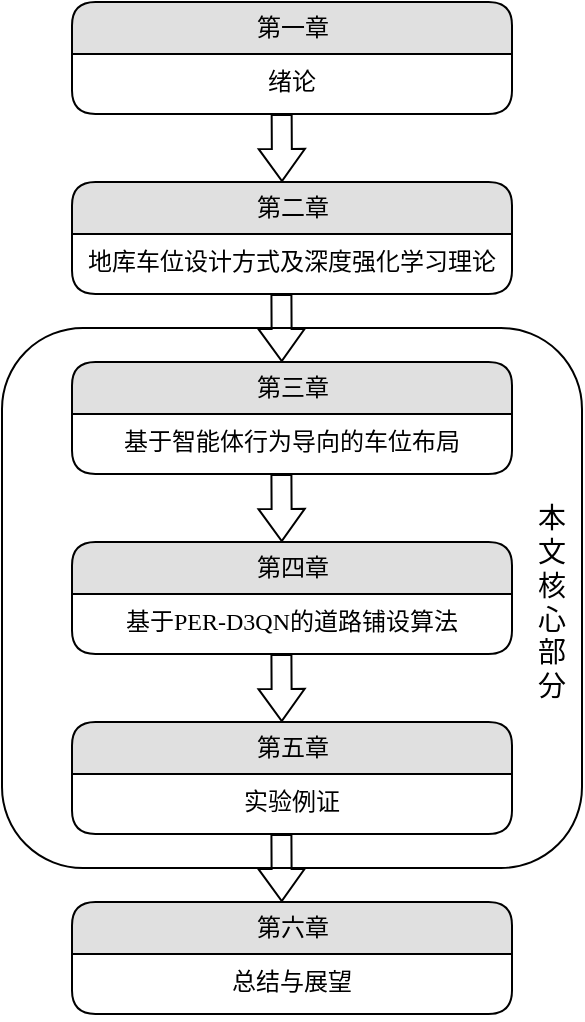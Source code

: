 <mxfile version="21.4.0" type="device">
  <diagram name="Page-1" id="52a04d89-c75d-2922-d76d-85b35f80e030">
    <mxGraphModel dx="781" dy="527" grid="1" gridSize="10" guides="1" tooltips="1" connect="1" arrows="1" fold="1" page="1" pageScale="1" pageWidth="1100" pageHeight="850" background="none" math="0" shadow="0">
      <root>
        <mxCell id="0" />
        <mxCell id="1" parent="0" />
        <mxCell id="1fdf3b25b50cf41e-1" value="第一章" style="swimlane;html=1;fontStyle=0;childLayout=stackLayout;horizontal=1;startSize=26;fillColor=#e0e0e0;horizontalStack=0;resizeParent=1;resizeLast=0;collapsible=1;marginBottom=0;swimlaneFillColor=#ffffff;align=center;rounded=1;shadow=0;comic=0;labelBackgroundColor=none;strokeWidth=1;fontFamily=宋体;fontSize=12" parent="1" vertex="1">
          <mxGeometry x="395" y="50" width="220" height="56" as="geometry" />
        </mxCell>
        <mxCell id="1fdf3b25b50cf41e-2" value="绪论" style="text;html=1;strokeColor=none;fillColor=none;spacingLeft=4;spacingRight=4;whiteSpace=wrap;overflow=hidden;rotatable=0;points=[[0,0.5],[1,0.5]];portConstraint=eastwest;align=center;fontFamily=宋体;" parent="1fdf3b25b50cf41e-1" vertex="1">
          <mxGeometry y="26" width="220" height="30" as="geometry" />
        </mxCell>
        <mxCell id="6bFNg9o8jFOGxVV2emvv-13" value="" style="rounded=1;whiteSpace=wrap;html=1;fontFamily=宋体;" parent="1" vertex="1">
          <mxGeometry x="360" y="213" width="290" height="270" as="geometry" />
        </mxCell>
        <mxCell id="1fdf3b25b50cf41e-7" value="第二章" style="swimlane;html=1;fontStyle=0;childLayout=stackLayout;horizontal=1;startSize=26;fillColor=#e0e0e0;horizontalStack=0;resizeParent=1;resizeLast=0;collapsible=1;marginBottom=0;swimlaneFillColor=#ffffff;align=center;rounded=1;shadow=0;comic=0;labelBackgroundColor=none;strokeWidth=1;fontFamily=宋体;fontSize=12" parent="1" vertex="1">
          <mxGeometry x="395" y="140" width="220" height="56" as="geometry" />
        </mxCell>
        <mxCell id="1fdf3b25b50cf41e-8" value="地库车位设计方式及深度强化学习理论" style="text;html=1;strokeColor=none;fillColor=none;spacingLeft=4;spacingRight=4;whiteSpace=wrap;overflow=hidden;rotatable=0;points=[[0,0.5],[1,0.5]];portConstraint=eastwest;align=center;fontFamily=宋体;" parent="1fdf3b25b50cf41e-7" vertex="1">
          <mxGeometry y="26" width="220" height="30" as="geometry" />
        </mxCell>
        <mxCell id="1fdf3b25b50cf41e-17" value="第五章" style="swimlane;html=1;fontStyle=0;childLayout=stackLayout;horizontal=1;startSize=26;fillColor=#e0e0e0;horizontalStack=0;resizeParent=1;resizeLast=0;collapsible=1;marginBottom=0;swimlaneFillColor=#ffffff;align=center;rounded=1;shadow=0;comic=0;labelBackgroundColor=none;strokeWidth=1;fontFamily=宋体;fontSize=12" parent="1" vertex="1">
          <mxGeometry x="395" y="410" width="220" height="56" as="geometry" />
        </mxCell>
        <mxCell id="1fdf3b25b50cf41e-18" value="实验例证" style="text;html=1;strokeColor=none;fillColor=none;spacingLeft=4;spacingRight=4;whiteSpace=wrap;overflow=hidden;rotatable=0;points=[[0,0.5],[1,0.5]];portConstraint=eastwest;align=center;fontFamily=宋体;" parent="1fdf3b25b50cf41e-17" vertex="1">
          <mxGeometry y="26" width="220" height="30" as="geometry" />
        </mxCell>
        <mxCell id="1fdf3b25b50cf41e-19" value="第四章" style="swimlane;html=1;fontStyle=0;childLayout=stackLayout;horizontal=1;startSize=26;fillColor=#e0e0e0;horizontalStack=0;resizeParent=1;resizeLast=0;collapsible=1;marginBottom=0;swimlaneFillColor=#ffffff;align=center;rounded=1;shadow=0;comic=0;labelBackgroundColor=none;strokeWidth=1;fontFamily=宋体;fontSize=12" parent="1" vertex="1">
          <mxGeometry x="395" y="320" width="220" height="56" as="geometry" />
        </mxCell>
        <mxCell id="1fdf3b25b50cf41e-20" value="基于PER-D3QN的道路铺设算法" style="text;html=1;strokeColor=none;fillColor=none;spacingLeft=4;spacingRight=4;whiteSpace=wrap;overflow=hidden;rotatable=0;points=[[0,0.5],[1,0.5]];portConstraint=eastwest;align=center;fontFamily=宋体;" parent="1fdf3b25b50cf41e-19" vertex="1">
          <mxGeometry y="26" width="220" height="30" as="geometry" />
        </mxCell>
        <mxCell id="1fdf3b25b50cf41e-21" value="第三章" style="swimlane;html=1;fontStyle=0;childLayout=stackLayout;horizontal=1;startSize=26;fillColor=#e0e0e0;horizontalStack=0;resizeParent=1;resizeLast=0;collapsible=1;marginBottom=0;swimlaneFillColor=#ffffff;align=center;rounded=1;shadow=0;comic=0;labelBackgroundColor=none;strokeWidth=1;fontFamily=宋体;fontSize=12" parent="1" vertex="1">
          <mxGeometry x="395" y="230" width="220" height="56" as="geometry" />
        </mxCell>
        <mxCell id="1fdf3b25b50cf41e-22" value="基于智能体行为导向的车位布局" style="text;html=1;strokeColor=none;fillColor=none;spacingLeft=4;spacingRight=4;whiteSpace=wrap;overflow=hidden;rotatable=0;points=[[0,0.5],[1,0.5]];portConstraint=eastwest;align=center;fontFamily=宋体;" parent="1fdf3b25b50cf41e-21" vertex="1">
          <mxGeometry y="26" width="220" height="30" as="geometry" />
        </mxCell>
        <mxCell id="6bFNg9o8jFOGxVV2emvv-11" value="" style="shape=flexArrow;endArrow=classic;html=1;rounded=0;endWidth=12.093;endSize=5;fontFamily=宋体;" parent="1" edge="1">
          <mxGeometry width="50" height="50" relative="1" as="geometry">
            <mxPoint x="499.83" y="106" as="sourcePoint" />
            <mxPoint x="500" y="140" as="targetPoint" />
          </mxGeometry>
        </mxCell>
        <mxCell id="6bFNg9o8jFOGxVV2emvv-14" value="" style="shape=flexArrow;endArrow=classic;html=1;rounded=0;endWidth=12.093;endSize=5;fontFamily=宋体;" parent="1" edge="1">
          <mxGeometry width="50" height="50" relative="1" as="geometry">
            <mxPoint x="499.71" y="196" as="sourcePoint" />
            <mxPoint x="499.88" y="230" as="targetPoint" />
          </mxGeometry>
        </mxCell>
        <mxCell id="6bFNg9o8jFOGxVV2emvv-15" value="" style="shape=flexArrow;endArrow=classic;html=1;rounded=0;endWidth=12.093;endSize=5;fontFamily=宋体;" parent="1" edge="1">
          <mxGeometry width="50" height="50" relative="1" as="geometry">
            <mxPoint x="499.71" y="286" as="sourcePoint" />
            <mxPoint x="499.88" y="320" as="targetPoint" />
          </mxGeometry>
        </mxCell>
        <mxCell id="6bFNg9o8jFOGxVV2emvv-17" value="" style="shape=flexArrow;endArrow=classic;html=1;rounded=0;endWidth=12.093;endSize=5;fontFamily=宋体;" parent="1" edge="1">
          <mxGeometry width="50" height="50" relative="1" as="geometry">
            <mxPoint x="499.71" y="376" as="sourcePoint" />
            <mxPoint x="499.88" y="410" as="targetPoint" />
          </mxGeometry>
        </mxCell>
        <mxCell id="6bFNg9o8jFOGxVV2emvv-21" value="第六章" style="swimlane;html=1;fontStyle=0;childLayout=stackLayout;horizontal=1;startSize=26;fillColor=#e0e0e0;horizontalStack=0;resizeParent=1;resizeLast=0;collapsible=1;marginBottom=0;swimlaneFillColor=#ffffff;align=center;rounded=1;shadow=0;comic=0;labelBackgroundColor=none;strokeWidth=1;fontFamily=宋体;fontSize=12" parent="1" vertex="1">
          <mxGeometry x="395" y="500" width="220" height="56" as="geometry" />
        </mxCell>
        <mxCell id="6bFNg9o8jFOGxVV2emvv-22" value="总结与展望" style="text;html=1;strokeColor=none;fillColor=none;spacingLeft=4;spacingRight=4;whiteSpace=wrap;overflow=hidden;rotatable=0;points=[[0,0.5],[1,0.5]];portConstraint=eastwest;align=center;fontFamily=宋体;" parent="6bFNg9o8jFOGxVV2emvv-21" vertex="1">
          <mxGeometry y="26" width="220" height="30" as="geometry" />
        </mxCell>
        <mxCell id="6bFNg9o8jFOGxVV2emvv-23" value="" style="shape=flexArrow;endArrow=classic;html=1;rounded=0;endWidth=12.093;endSize=5;fontFamily=宋体;" parent="1" edge="1">
          <mxGeometry width="50" height="50" relative="1" as="geometry">
            <mxPoint x="499.71" y="466" as="sourcePoint" />
            <mxPoint x="499.88" y="500" as="targetPoint" />
          </mxGeometry>
        </mxCell>
        <mxCell id="6bFNg9o8jFOGxVV2emvv-18" value="&lt;font face=&quot;宋体&quot; style=&quot;font-size: 14px;&quot;&gt;本文核心部分&lt;/font&gt;" style="text;html=1;strokeColor=none;fillColor=none;align=center;verticalAlign=middle;whiteSpace=wrap;rounded=0;fontFamily=宋体;" parent="1" vertex="1">
          <mxGeometry x="626" y="308.5" width="17.5" height="85" as="geometry" />
        </mxCell>
      </root>
    </mxGraphModel>
  </diagram>
</mxfile>
